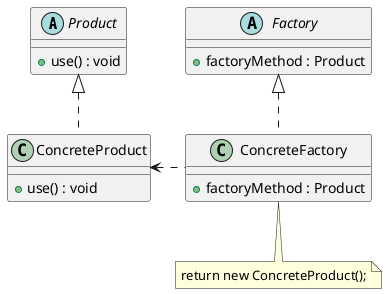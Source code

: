 @startuml

abstract class Product {
    {method} +use() : void
}

class ConcreteProduct {
    {method} +use() : void
}

abstract class Factory {
    {method} +factoryMethod : Product
}

class ConcreteFactory {
    {method} +factoryMethod : Product
}

Product <|.. ConcreteProduct
Factory <|.. ConcreteFactory

ConcreteFactory .left.> ConcreteProduct

note as n1
    return new ConcreteProduct();
end note

ConcreteFactory .. n1


@enduml